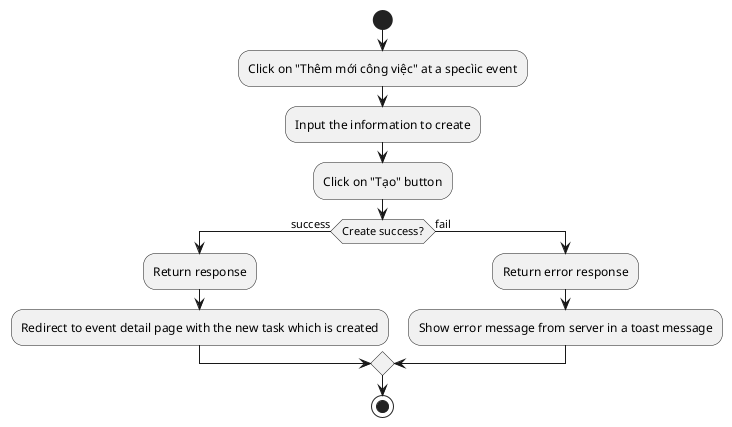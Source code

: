 @startuml
start
:Click on "Thêm mới công việc" at a specìic event;
:Input the information to create;
:Click on "Tạo" button;
if (Create success?) then (success)
    :Return response;
    :Redirect to event detail page with the new task which is created;
else (fail)
    :Return error response;
    :Show error message from server in a toast message;
endif
stop
@enduml
